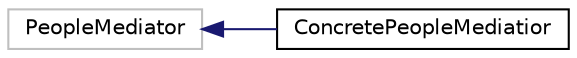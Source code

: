 digraph "Graphical Class Hierarchy"
{
  edge [fontname="Helvetica",fontsize="10",labelfontname="Helvetica",labelfontsize="10"];
  node [fontname="Helvetica",fontsize="10",shape=record];
  rankdir="LR";
  Node29 [label="PeopleMediator",height=0.2,width=0.4,color="grey75", fillcolor="white", style="filled"];
  Node29 -> Node0 [dir="back",color="midnightblue",fontsize="10",style="solid",fontname="Helvetica"];
  Node0 [label="ConcretePeopleMediatior",height=0.2,width=0.4,color="black", fillcolor="white", style="filled",URL="$classConcretePeopleMediatior.html"];
}
